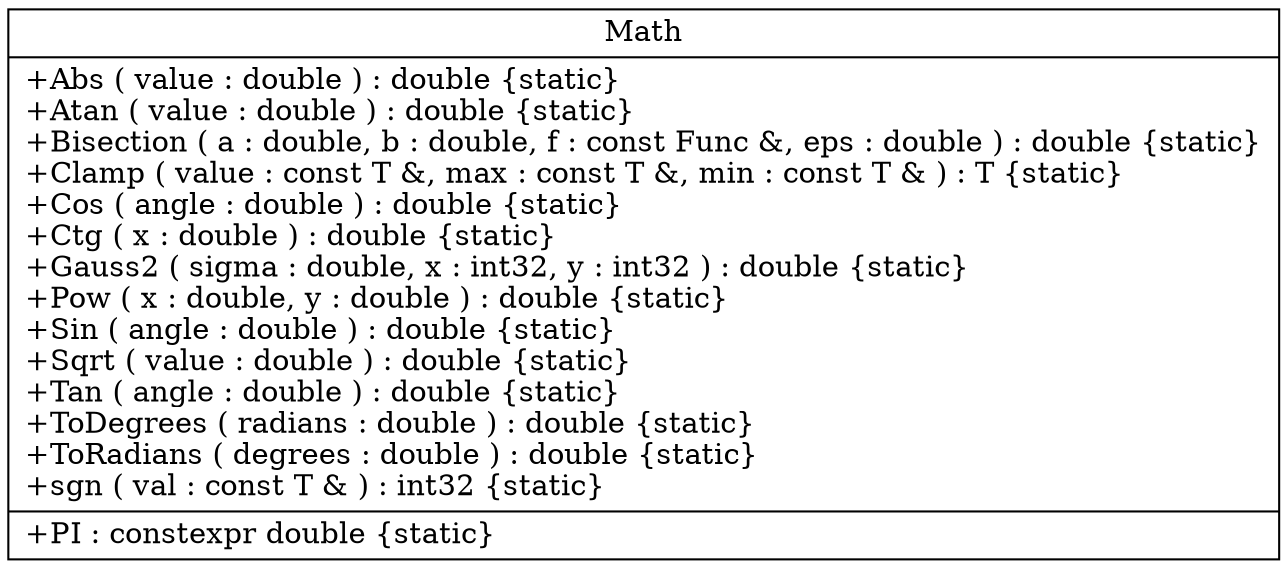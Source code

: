 digraph Math
{
graph [ rankdir="RL" ]
"d4/d34/class_math" [ label="Math\n|+Abs ( value : double ) : double \{static\}\l+Atan ( value : double ) : double \{static\}\l+Bisection ( a : double, b : double, f : const Func &, eps : double ) : double \{static\}\l+Clamp ( value : const T &, max : const T &, min : const T & ) : T \{static\}\l+Cos ( angle : double ) : double \{static\}\l+Ctg ( x : double ) : double \{static\}\l+Gauss2 ( sigma : double, x : int32, y : int32 ) : double \{static\}\l+Pow ( x : double, y : double ) : double \{static\}\l+Sin ( angle : double ) : double \{static\}\l+Sqrt ( value : double ) : double \{static\}\l+Tan ( angle : double ) : double \{static\}\l+ToDegrees ( radians : double ) : double \{static\}\l+ToRadians ( degrees : double ) : double \{static\}\l+sgn ( val : const T & ) : int32 \{static\}\l|+PI : constexpr double \{static\}\l" shape="record" ]
}
